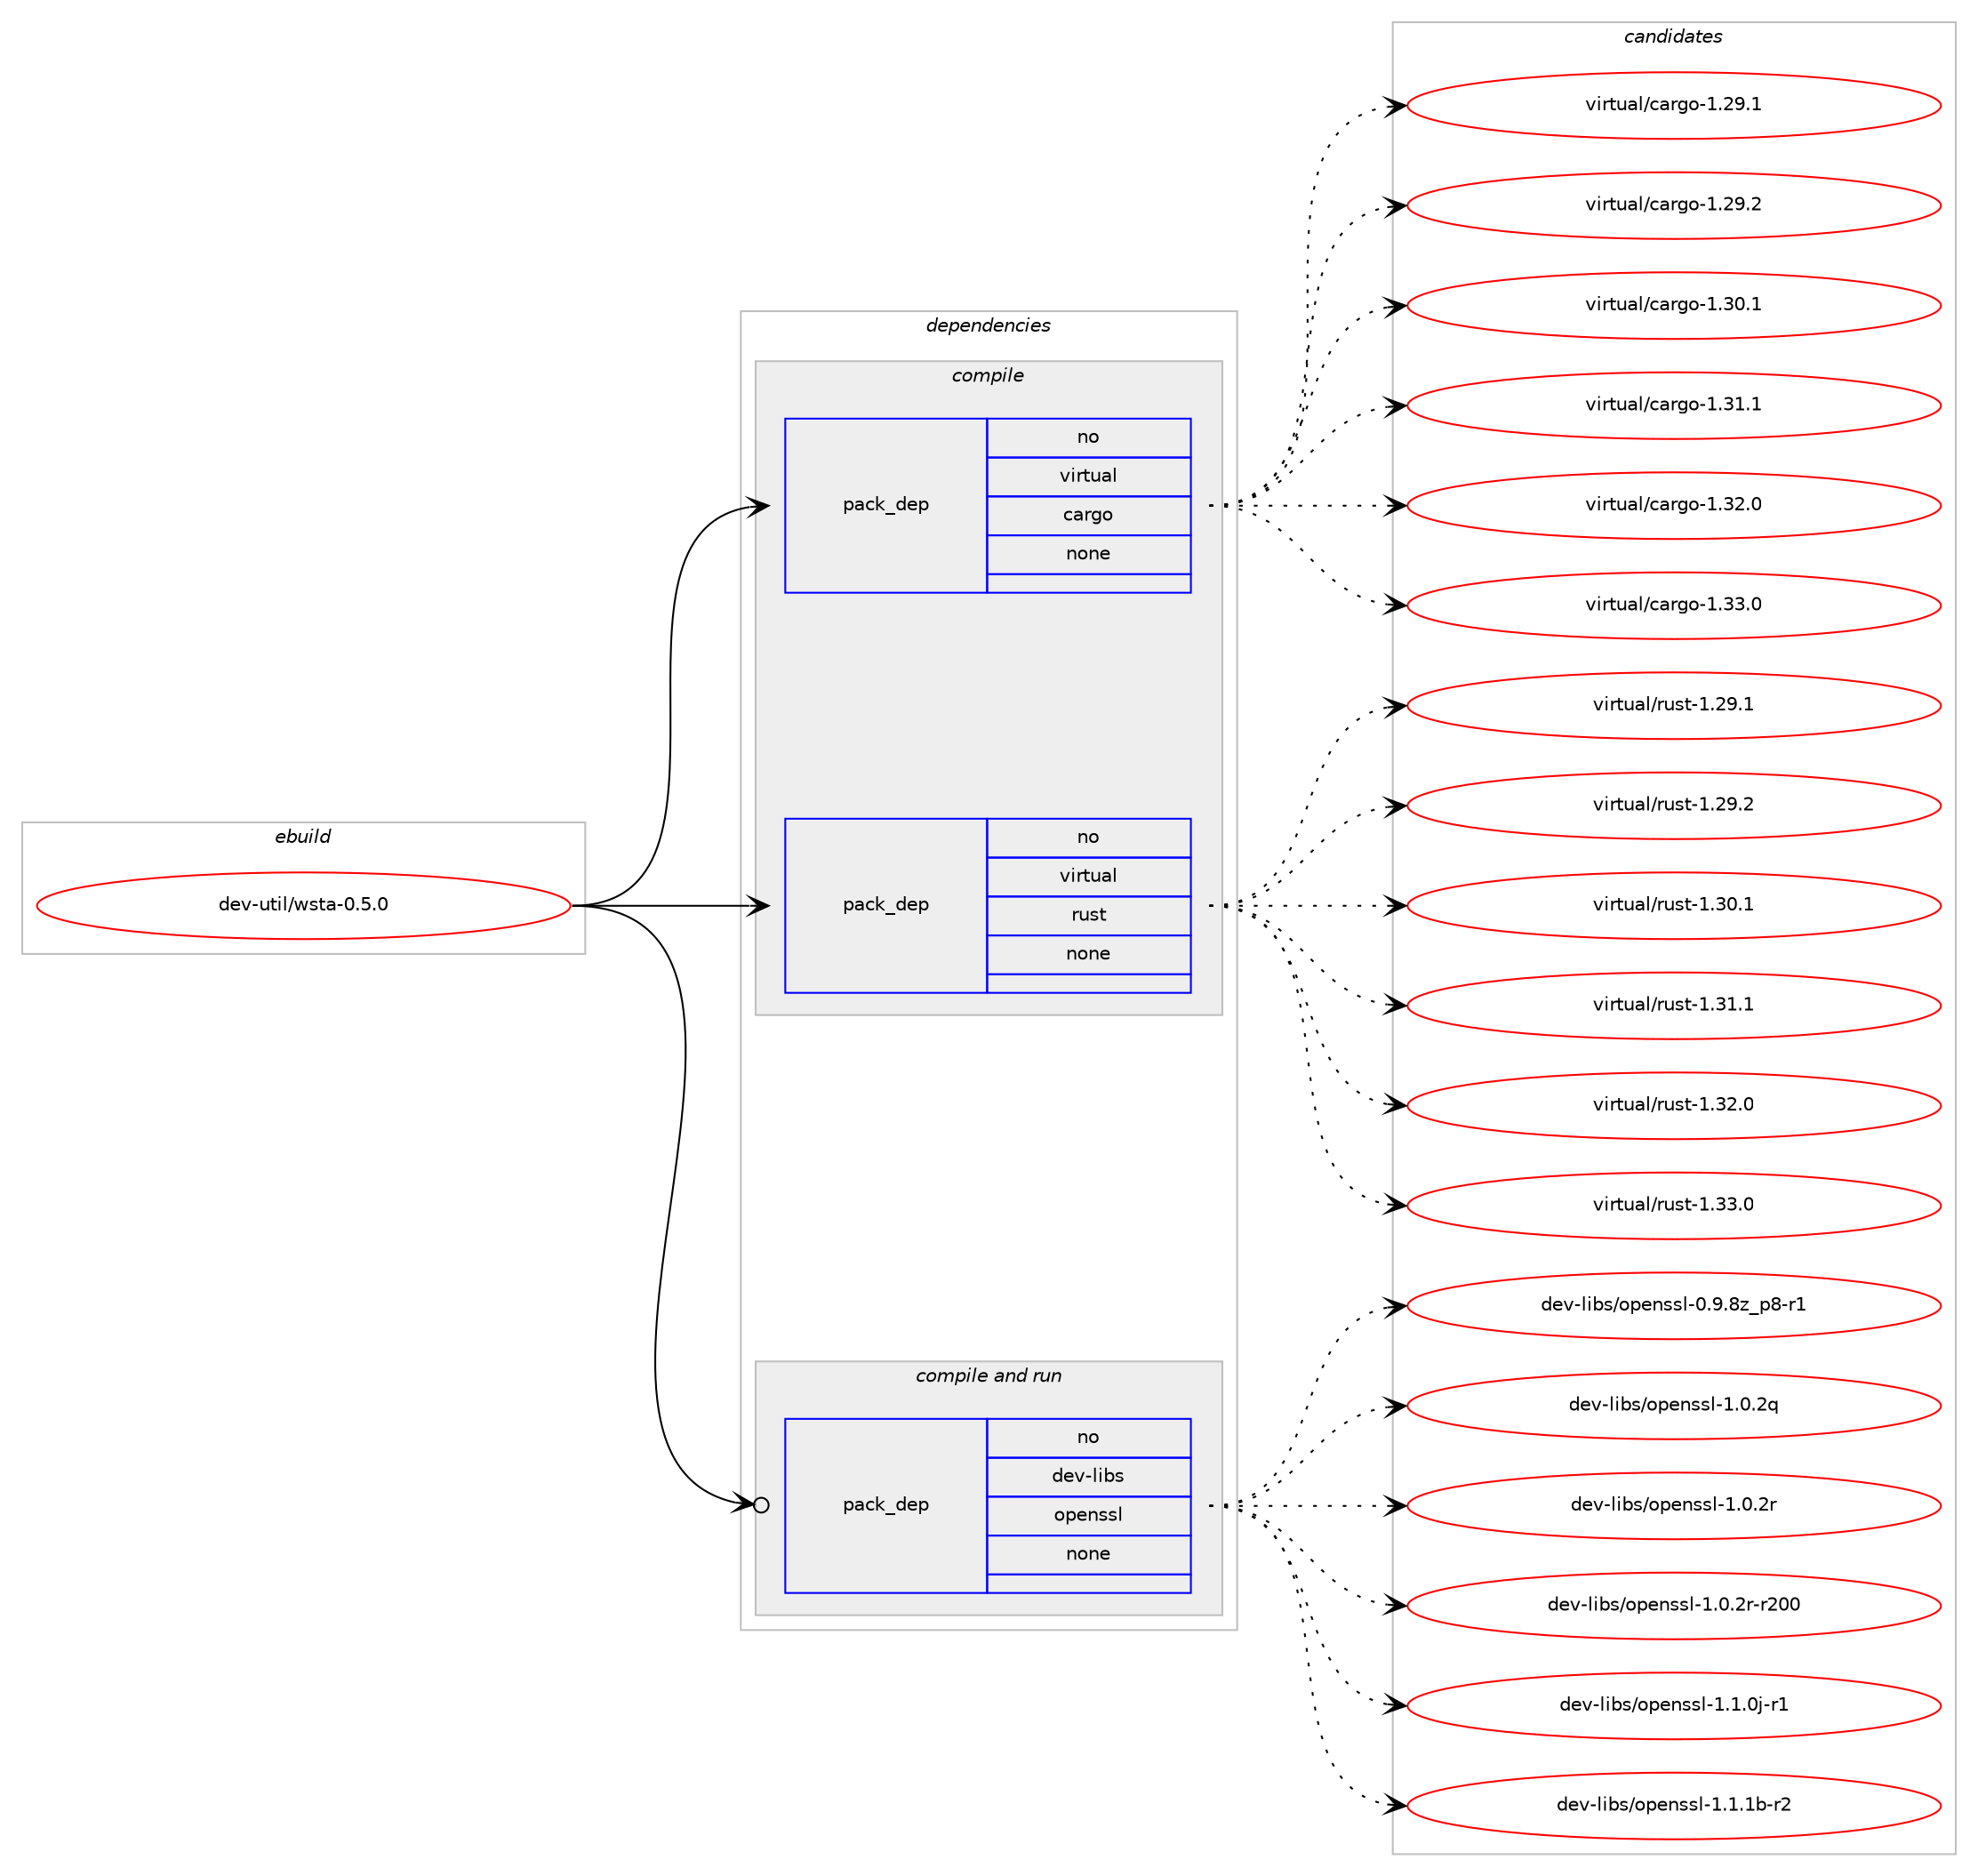 digraph prolog {

# *************
# Graph options
# *************

newrank=true;
concentrate=true;
compound=true;
graph [rankdir=LR,fontname=Helvetica,fontsize=10,ranksep=1.5];#, ranksep=2.5, nodesep=0.2];
edge  [arrowhead=vee];
node  [fontname=Helvetica,fontsize=10];

# **********
# The ebuild
# **********

subgraph cluster_leftcol {
color=gray;
rank=same;
label=<<i>ebuild</i>>;
id [label="dev-util/wsta-0.5.0", color=red, width=4, href="../dev-util/wsta-0.5.0.svg"];
}

# ****************
# The dependencies
# ****************

subgraph cluster_midcol {
color=gray;
label=<<i>dependencies</i>>;
subgraph cluster_compile {
fillcolor="#eeeeee";
style=filled;
label=<<i>compile</i>>;
subgraph pack1100996 {
dependency1549975 [label=<<TABLE BORDER="0" CELLBORDER="1" CELLSPACING="0" CELLPADDING="4" WIDTH="220"><TR><TD ROWSPAN="6" CELLPADDING="30">pack_dep</TD></TR><TR><TD WIDTH="110">no</TD></TR><TR><TD>virtual</TD></TR><TR><TD>cargo</TD></TR><TR><TD>none</TD></TR><TR><TD></TD></TR></TABLE>>, shape=none, color=blue];
}
id:e -> dependency1549975:w [weight=20,style="solid",arrowhead="vee"];
subgraph pack1100997 {
dependency1549976 [label=<<TABLE BORDER="0" CELLBORDER="1" CELLSPACING="0" CELLPADDING="4" WIDTH="220"><TR><TD ROWSPAN="6" CELLPADDING="30">pack_dep</TD></TR><TR><TD WIDTH="110">no</TD></TR><TR><TD>virtual</TD></TR><TR><TD>rust</TD></TR><TR><TD>none</TD></TR><TR><TD></TD></TR></TABLE>>, shape=none, color=blue];
}
id:e -> dependency1549976:w [weight=20,style="solid",arrowhead="vee"];
}
subgraph cluster_compileandrun {
fillcolor="#eeeeee";
style=filled;
label=<<i>compile and run</i>>;
subgraph pack1100998 {
dependency1549977 [label=<<TABLE BORDER="0" CELLBORDER="1" CELLSPACING="0" CELLPADDING="4" WIDTH="220"><TR><TD ROWSPAN="6" CELLPADDING="30">pack_dep</TD></TR><TR><TD WIDTH="110">no</TD></TR><TR><TD>dev-libs</TD></TR><TR><TD>openssl</TD></TR><TR><TD>none</TD></TR><TR><TD></TD></TR></TABLE>>, shape=none, color=blue];
}
id:e -> dependency1549977:w [weight=20,style="solid",arrowhead="odotvee"];
}
subgraph cluster_run {
fillcolor="#eeeeee";
style=filled;
label=<<i>run</i>>;
}
}

# **************
# The candidates
# **************

subgraph cluster_choices {
rank=same;
color=gray;
label=<<i>candidates</i>>;

subgraph choice1100996 {
color=black;
nodesep=1;
choice1181051141161179710847999711410311145494650574649 [label="virtual/cargo-1.29.1", color=red, width=4,href="../virtual/cargo-1.29.1.svg"];
choice1181051141161179710847999711410311145494650574650 [label="virtual/cargo-1.29.2", color=red, width=4,href="../virtual/cargo-1.29.2.svg"];
choice1181051141161179710847999711410311145494651484649 [label="virtual/cargo-1.30.1", color=red, width=4,href="../virtual/cargo-1.30.1.svg"];
choice1181051141161179710847999711410311145494651494649 [label="virtual/cargo-1.31.1", color=red, width=4,href="../virtual/cargo-1.31.1.svg"];
choice1181051141161179710847999711410311145494651504648 [label="virtual/cargo-1.32.0", color=red, width=4,href="../virtual/cargo-1.32.0.svg"];
choice1181051141161179710847999711410311145494651514648 [label="virtual/cargo-1.33.0", color=red, width=4,href="../virtual/cargo-1.33.0.svg"];
dependency1549975:e -> choice1181051141161179710847999711410311145494650574649:w [style=dotted,weight="100"];
dependency1549975:e -> choice1181051141161179710847999711410311145494650574650:w [style=dotted,weight="100"];
dependency1549975:e -> choice1181051141161179710847999711410311145494651484649:w [style=dotted,weight="100"];
dependency1549975:e -> choice1181051141161179710847999711410311145494651494649:w [style=dotted,weight="100"];
dependency1549975:e -> choice1181051141161179710847999711410311145494651504648:w [style=dotted,weight="100"];
dependency1549975:e -> choice1181051141161179710847999711410311145494651514648:w [style=dotted,weight="100"];
}
subgraph choice1100997 {
color=black;
nodesep=1;
choice118105114116117971084711411711511645494650574649 [label="virtual/rust-1.29.1", color=red, width=4,href="../virtual/rust-1.29.1.svg"];
choice118105114116117971084711411711511645494650574650 [label="virtual/rust-1.29.2", color=red, width=4,href="../virtual/rust-1.29.2.svg"];
choice118105114116117971084711411711511645494651484649 [label="virtual/rust-1.30.1", color=red, width=4,href="../virtual/rust-1.30.1.svg"];
choice118105114116117971084711411711511645494651494649 [label="virtual/rust-1.31.1", color=red, width=4,href="../virtual/rust-1.31.1.svg"];
choice118105114116117971084711411711511645494651504648 [label="virtual/rust-1.32.0", color=red, width=4,href="../virtual/rust-1.32.0.svg"];
choice118105114116117971084711411711511645494651514648 [label="virtual/rust-1.33.0", color=red, width=4,href="../virtual/rust-1.33.0.svg"];
dependency1549976:e -> choice118105114116117971084711411711511645494650574649:w [style=dotted,weight="100"];
dependency1549976:e -> choice118105114116117971084711411711511645494650574650:w [style=dotted,weight="100"];
dependency1549976:e -> choice118105114116117971084711411711511645494651484649:w [style=dotted,weight="100"];
dependency1549976:e -> choice118105114116117971084711411711511645494651494649:w [style=dotted,weight="100"];
dependency1549976:e -> choice118105114116117971084711411711511645494651504648:w [style=dotted,weight="100"];
dependency1549976:e -> choice118105114116117971084711411711511645494651514648:w [style=dotted,weight="100"];
}
subgraph choice1100998 {
color=black;
nodesep=1;
choice10010111845108105981154711111210111011511510845484657465612295112564511449 [label="dev-libs/openssl-0.9.8z_p8-r1", color=red, width=4,href="../dev-libs/openssl-0.9.8z_p8-r1.svg"];
choice100101118451081059811547111112101110115115108454946484650113 [label="dev-libs/openssl-1.0.2q", color=red, width=4,href="../dev-libs/openssl-1.0.2q.svg"];
choice100101118451081059811547111112101110115115108454946484650114 [label="dev-libs/openssl-1.0.2r", color=red, width=4,href="../dev-libs/openssl-1.0.2r.svg"];
choice10010111845108105981154711111210111011511510845494648465011445114504848 [label="dev-libs/openssl-1.0.2r-r200", color=red, width=4,href="../dev-libs/openssl-1.0.2r-r200.svg"];
choice1001011184510810598115471111121011101151151084549464946481064511449 [label="dev-libs/openssl-1.1.0j-r1", color=red, width=4,href="../dev-libs/openssl-1.1.0j-r1.svg"];
choice100101118451081059811547111112101110115115108454946494649984511450 [label="dev-libs/openssl-1.1.1b-r2", color=red, width=4,href="../dev-libs/openssl-1.1.1b-r2.svg"];
dependency1549977:e -> choice10010111845108105981154711111210111011511510845484657465612295112564511449:w [style=dotted,weight="100"];
dependency1549977:e -> choice100101118451081059811547111112101110115115108454946484650113:w [style=dotted,weight="100"];
dependency1549977:e -> choice100101118451081059811547111112101110115115108454946484650114:w [style=dotted,weight="100"];
dependency1549977:e -> choice10010111845108105981154711111210111011511510845494648465011445114504848:w [style=dotted,weight="100"];
dependency1549977:e -> choice1001011184510810598115471111121011101151151084549464946481064511449:w [style=dotted,weight="100"];
dependency1549977:e -> choice100101118451081059811547111112101110115115108454946494649984511450:w [style=dotted,weight="100"];
}
}

}
